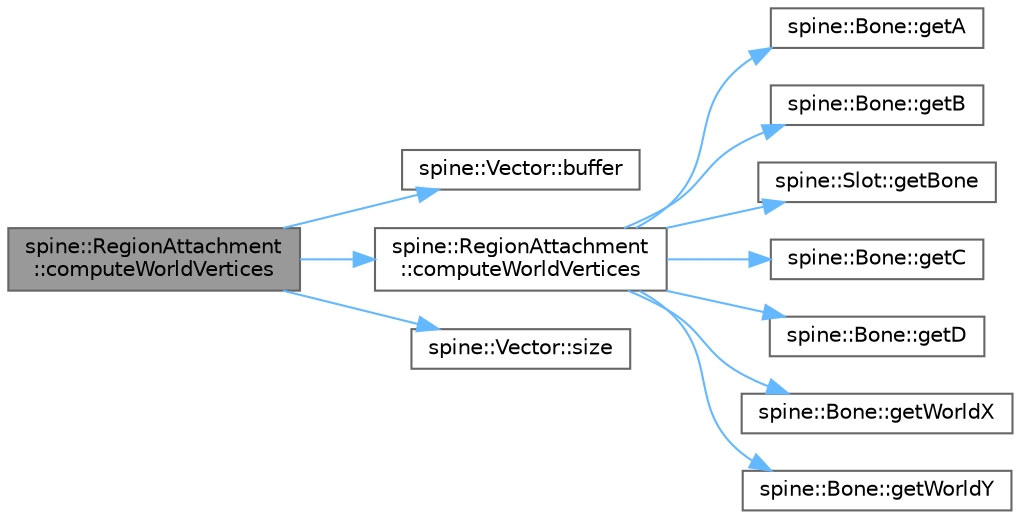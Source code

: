 digraph "spine::RegionAttachment::computeWorldVertices"
{
 // LATEX_PDF_SIZE
  bgcolor="transparent";
  edge [fontname=Helvetica,fontsize=10,labelfontname=Helvetica,labelfontsize=10];
  node [fontname=Helvetica,fontsize=10,shape=box,height=0.2,width=0.4];
  rankdir="LR";
  Node1 [id="Node000001",label="spine::RegionAttachment\l::computeWorldVertices",height=0.2,width=0.4,color="gray40", fillcolor="grey60", style="filled", fontcolor="black",tooltip=" "];
  Node1 -> Node2 [id="edge11_Node000001_Node000002",color="steelblue1",style="solid",tooltip=" "];
  Node2 [id="Node000002",label="spine::Vector::buffer",height=0.2,width=0.4,color="grey40", fillcolor="white", style="filled",URL="$classspine_1_1_vector.html#a51e5c426b03098af297e10efdaf52e22",tooltip=" "];
  Node1 -> Node3 [id="edge12_Node000001_Node000003",color="steelblue1",style="solid",tooltip=" "];
  Node3 [id="Node000003",label="spine::RegionAttachment\l::computeWorldVertices",height=0.2,width=0.4,color="grey40", fillcolor="white", style="filled",URL="$classspine_1_1_region_attachment.html#aff6093b5fdcab5375c2d8b068231e66e",tooltip=" "];
  Node3 -> Node4 [id="edge13_Node000003_Node000004",color="steelblue1",style="solid",tooltip=" "];
  Node4 [id="Node000004",label="spine::Bone::getA",height=0.2,width=0.4,color="grey40", fillcolor="white", style="filled",URL="$classspine_1_1_bone.html#ad1bf794d4403f999c8f7b9f836df66d6",tooltip=" "];
  Node3 -> Node5 [id="edge14_Node000003_Node000005",color="steelblue1",style="solid",tooltip=" "];
  Node5 [id="Node000005",label="spine::Bone::getB",height=0.2,width=0.4,color="grey40", fillcolor="white", style="filled",URL="$classspine_1_1_bone.html#a058d5c49c47ceede5807b162410a1694",tooltip=" "];
  Node3 -> Node6 [id="edge15_Node000003_Node000006",color="steelblue1",style="solid",tooltip=" "];
  Node6 [id="Node000006",label="spine::Slot::getBone",height=0.2,width=0.4,color="grey40", fillcolor="white", style="filled",URL="$classspine_1_1_slot.html#a70e34507eb281998a242b6466b8465b6",tooltip=" "];
  Node3 -> Node7 [id="edge16_Node000003_Node000007",color="steelblue1",style="solid",tooltip=" "];
  Node7 [id="Node000007",label="spine::Bone::getC",height=0.2,width=0.4,color="grey40", fillcolor="white", style="filled",URL="$classspine_1_1_bone.html#a3d65d6d037c98373ee8f50c8eb8ecb9d",tooltip=" "];
  Node3 -> Node8 [id="edge17_Node000003_Node000008",color="steelblue1",style="solid",tooltip=" "];
  Node8 [id="Node000008",label="spine::Bone::getD",height=0.2,width=0.4,color="grey40", fillcolor="white", style="filled",URL="$classspine_1_1_bone.html#a5966f13d167734f5cceafca71892f5ec",tooltip=" "];
  Node3 -> Node9 [id="edge18_Node000003_Node000009",color="steelblue1",style="solid",tooltip=" "];
  Node9 [id="Node000009",label="spine::Bone::getWorldX",height=0.2,width=0.4,color="grey40", fillcolor="white", style="filled",URL="$classspine_1_1_bone.html#a31d0b696d1599e91547485b299ac0177",tooltip=" "];
  Node3 -> Node10 [id="edge19_Node000003_Node000010",color="steelblue1",style="solid",tooltip=" "];
  Node10 [id="Node000010",label="spine::Bone::getWorldY",height=0.2,width=0.4,color="grey40", fillcolor="white", style="filled",URL="$classspine_1_1_bone.html#a259cfdb2fbd70a5c57a2b59a2bcbc67a",tooltip=" "];
  Node1 -> Node11 [id="edge20_Node000001_Node000011",color="steelblue1",style="solid",tooltip=" "];
  Node11 [id="Node000011",label="spine::Vector::size",height=0.2,width=0.4,color="grey40", fillcolor="white", style="filled",URL="$classspine_1_1_vector.html#a9a93bc1e4174a3abf92154b3c1017542",tooltip=" "];
}
